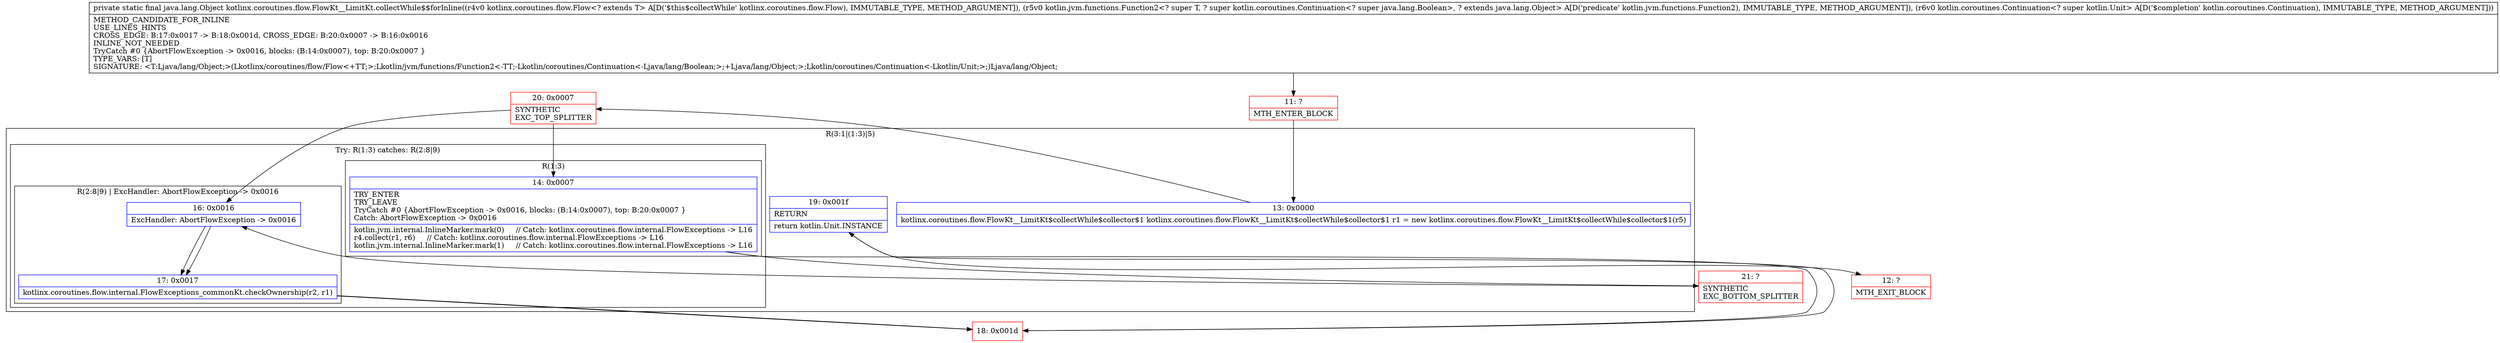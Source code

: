 digraph "CFG forkotlinx.coroutines.flow.FlowKt__LimitKt.collectWhile$$forInline(Lkotlinx\/coroutines\/flow\/Flow;Lkotlin\/jvm\/functions\/Function2;Lkotlin\/coroutines\/Continuation;)Ljava\/lang\/Object;" {
subgraph cluster_Region_1954588844 {
label = "R(3:1|(1:3)|5)";
node [shape=record,color=blue];
Node_13 [shape=record,label="{13\:\ 0x0000|kotlinx.coroutines.flow.FlowKt__LimitKt$collectWhile$collector$1 kotlinx.coroutines.flow.FlowKt__LimitKt$collectWhile$collector$1 r1 = new kotlinx.coroutines.flow.FlowKt__LimitKt$collectWhile$collector$1(r5)\l}"];
subgraph cluster_TryCatchRegion_371214484 {
label = "Try: R(1:3) catches: R(2:8|9)";
node [shape=record,color=blue];
subgraph cluster_Region_612523201 {
label = "R(1:3)";
node [shape=record,color=blue];
Node_14 [shape=record,label="{14\:\ 0x0007|TRY_ENTER\lTRY_LEAVE\lTryCatch #0 \{AbortFlowException \-\> 0x0016, blocks: (B:14:0x0007), top: B:20:0x0007 \}\lCatch: AbortFlowException \-\> 0x0016\l|kotlin.jvm.internal.InlineMarker.mark(0)     \/\/ Catch: kotlinx.coroutines.flow.internal.FlowExceptions \-\> L16\lr4.collect(r1, r6)     \/\/ Catch: kotlinx.coroutines.flow.internal.FlowExceptions \-\> L16\lkotlin.jvm.internal.InlineMarker.mark(1)     \/\/ Catch: kotlinx.coroutines.flow.internal.FlowExceptions \-\> L16\l}"];
}
subgraph cluster_Region_1395162788 {
label = "R(2:8|9) | ExcHandler: AbortFlowException \-\> 0x0016\l";
node [shape=record,color=blue];
Node_16 [shape=record,label="{16\:\ 0x0016|ExcHandler: AbortFlowException \-\> 0x0016\l}"];
Node_17 [shape=record,label="{17\:\ 0x0017|kotlinx.coroutines.flow.internal.FlowExceptions_commonKt.checkOwnership(r2, r1)\l}"];
}
}
Node_19 [shape=record,label="{19\:\ 0x001f|RETURN\l|return kotlin.Unit.INSTANCE\l}"];
}
subgraph cluster_Region_1395162788 {
label = "R(2:8|9) | ExcHandler: AbortFlowException \-\> 0x0016\l";
node [shape=record,color=blue];
Node_16 [shape=record,label="{16\:\ 0x0016|ExcHandler: AbortFlowException \-\> 0x0016\l}"];
Node_17 [shape=record,label="{17\:\ 0x0017|kotlinx.coroutines.flow.internal.FlowExceptions_commonKt.checkOwnership(r2, r1)\l}"];
}
Node_11 [shape=record,color=red,label="{11\:\ ?|MTH_ENTER_BLOCK\l}"];
Node_20 [shape=record,color=red,label="{20\:\ 0x0007|SYNTHETIC\lEXC_TOP_SPLITTER\l}"];
Node_18 [shape=record,color=red,label="{18\:\ 0x001d}"];
Node_12 [shape=record,color=red,label="{12\:\ ?|MTH_EXIT_BLOCK\l}"];
Node_21 [shape=record,color=red,label="{21\:\ ?|SYNTHETIC\lEXC_BOTTOM_SPLITTER\l}"];
MethodNode[shape=record,label="{private static final java.lang.Object kotlinx.coroutines.flow.FlowKt__LimitKt.collectWhile$$forInline((r4v0 kotlinx.coroutines.flow.Flow\<? extends T\> A[D('$this$collectWhile' kotlinx.coroutines.flow.Flow), IMMUTABLE_TYPE, METHOD_ARGUMENT]), (r5v0 kotlin.jvm.functions.Function2\<? super T, ? super kotlin.coroutines.Continuation\<? super java.lang.Boolean\>, ? extends java.lang.Object\> A[D('predicate' kotlin.jvm.functions.Function2), IMMUTABLE_TYPE, METHOD_ARGUMENT]), (r6v0 kotlin.coroutines.Continuation\<? super kotlin.Unit\> A[D('$completion' kotlin.coroutines.Continuation), IMMUTABLE_TYPE, METHOD_ARGUMENT]))  | METHOD_CANDIDATE_FOR_INLINE\lUSE_LINES_HINTS\lCROSS_EDGE: B:17:0x0017 \-\> B:18:0x001d, CROSS_EDGE: B:20:0x0007 \-\> B:16:0x0016\lINLINE_NOT_NEEDED\lTryCatch #0 \{AbortFlowException \-\> 0x0016, blocks: (B:14:0x0007), top: B:20:0x0007 \}\lTYPE_VARS: [T]\lSIGNATURE: \<T:Ljava\/lang\/Object;\>(Lkotlinx\/coroutines\/flow\/Flow\<+TT;\>;Lkotlin\/jvm\/functions\/Function2\<\-TT;\-Lkotlin\/coroutines\/Continuation\<\-Ljava\/lang\/Boolean;\>;+Ljava\/lang\/Object;\>;Lkotlin\/coroutines\/Continuation\<\-Lkotlin\/Unit;\>;)Ljava\/lang\/Object;\l}"];
MethodNode -> Node_11;Node_13 -> Node_20;
Node_14 -> Node_18;
Node_14 -> Node_21;
Node_16 -> Node_17;
Node_17 -> Node_18;
Node_19 -> Node_12;
Node_16 -> Node_17;
Node_17 -> Node_18;
Node_11 -> Node_13;
Node_20 -> Node_14;
Node_20 -> Node_16;
Node_18 -> Node_19;
Node_21 -> Node_16;
}

